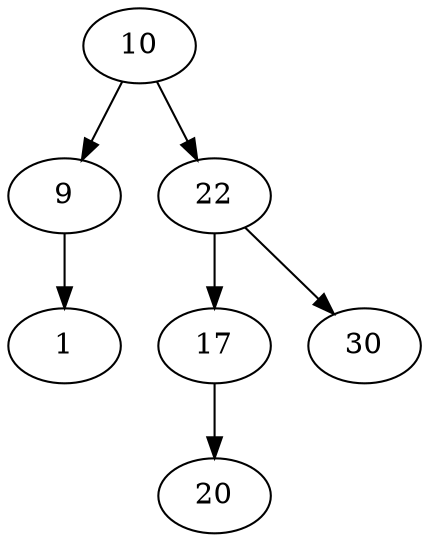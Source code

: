 digraph ArvoreBin {
	10;
	10 -> 9;
	10 -> 22;
	9;
	9 -> 1;
	1;
	22;
	22 -> 17;
	22 -> 30;
	17;
	17 -> 20;
	20;
	30;
}
